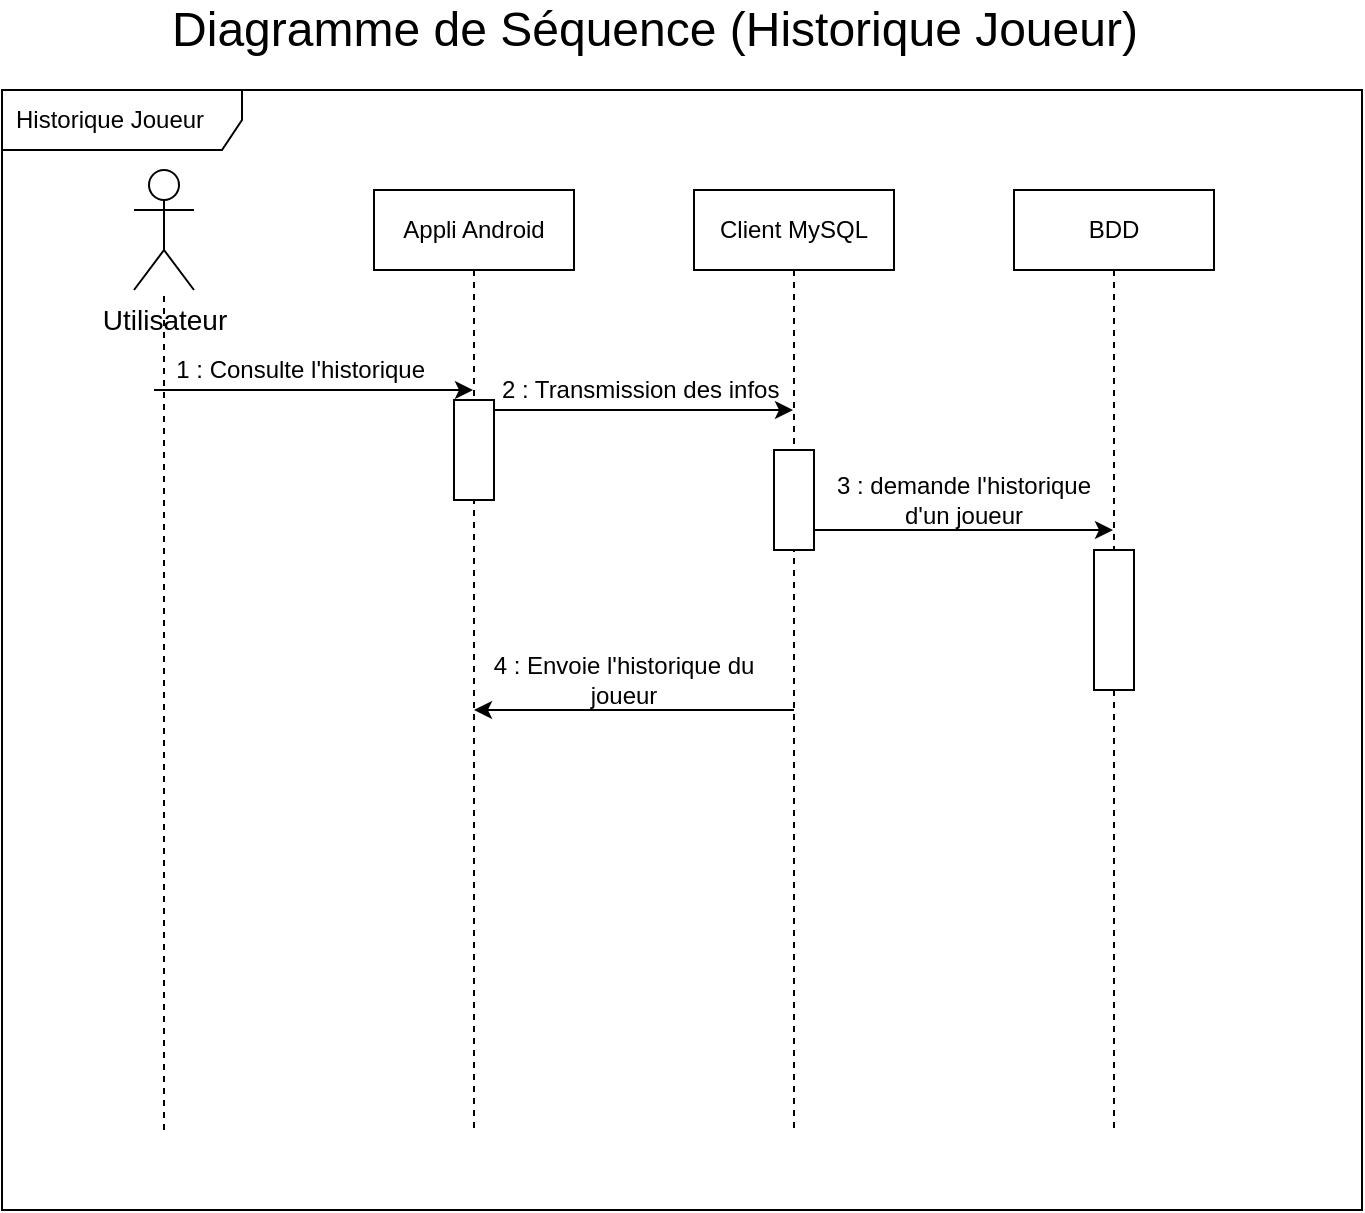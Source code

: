 <mxfile version="16.5.1" type="device"><diagram id="XPQxdxaYXdD7KTEu_c_E" name="Page-1"><mxGraphModel dx="1038" dy="641" grid="1" gridSize="10" guides="1" tooltips="1" connect="1" arrows="1" fold="1" page="1" pageScale="1" pageWidth="827" pageHeight="1169" math="0" shadow="0"><root><mxCell id="0"/><mxCell id="1" parent="0"/><mxCell id="xaR4I5Qfjbyw3YZblDkU-1" value="Historique Joueur" style="shape=umlFrame;whiteSpace=wrap;html=1;width=120;height=30;boundedLbl=1;verticalAlign=middle;align=left;spacingLeft=5;" parent="1" vertex="1"><mxGeometry x="74" y="80" width="680" height="560" as="geometry"/></mxCell><mxCell id="xaR4I5Qfjbyw3YZblDkU-4" value="Appli Android" style="shape=umlLifeline;perimeter=lifelinePerimeter;whiteSpace=wrap;html=1;container=1;collapsible=0;recursiveResize=0;outlineConnect=0;" parent="1" vertex="1"><mxGeometry x="260" y="130" width="100" height="470" as="geometry"/></mxCell><mxCell id="xaR4I5Qfjbyw3YZblDkU-9" value="" style="rounded=0;whiteSpace=wrap;html=1;fontSize=14;" parent="xaR4I5Qfjbyw3YZblDkU-4" vertex="1"><mxGeometry x="40" y="105" width="20" height="50" as="geometry"/></mxCell><mxCell id="xaR4I5Qfjbyw3YZblDkU-6" value="Client MySQL" style="shape=umlLifeline;perimeter=lifelinePerimeter;whiteSpace=wrap;html=1;container=1;collapsible=0;recursiveResize=0;outlineConnect=0;" parent="1" vertex="1"><mxGeometry x="420" y="130" width="100" height="470" as="geometry"/></mxCell><mxCell id="xaR4I5Qfjbyw3YZblDkU-10" value="" style="rounded=0;whiteSpace=wrap;html=1;fontSize=14;" parent="xaR4I5Qfjbyw3YZblDkU-6" vertex="1"><mxGeometry x="40" y="130" width="20" height="50" as="geometry"/></mxCell><mxCell id="xaR4I5Qfjbyw3YZblDkU-7" value="BDD" style="shape=umlLifeline;perimeter=lifelinePerimeter;whiteSpace=wrap;html=1;container=1;collapsible=0;recursiveResize=0;outlineConnect=0;" parent="1" vertex="1"><mxGeometry x="580" y="130" width="100" height="470" as="geometry"/></mxCell><mxCell id="xaR4I5Qfjbyw3YZblDkU-12" value="" style="rounded=0;whiteSpace=wrap;html=1;fontSize=14;" parent="xaR4I5Qfjbyw3YZblDkU-7" vertex="1"><mxGeometry x="40" y="180" width="20" height="70" as="geometry"/></mxCell><mxCell id="xaR4I5Qfjbyw3YZblDkU-8" value="&lt;font style=&quot;font-size: 24px&quot;&gt;Diagramme de Séquence (Historique Joueur)&lt;/font&gt;" style="text;html=1;resizable=0;autosize=1;align=center;verticalAlign=middle;points=[];fillColor=none;strokeColor=none;rounded=0;" parent="1" vertex="1"><mxGeometry x="150" y="40" width="500" height="20" as="geometry"/></mxCell><mxCell id="xaR4I5Qfjbyw3YZblDkU-3" value="&lt;span style=&quot;font-size: 14px&quot;&gt;Utilisateur&lt;/span&gt;" style="shape=umlActor;verticalLabelPosition=bottom;verticalAlign=top;html=1;" parent="1" vertex="1"><mxGeometry x="140" y="120" width="30" height="60" as="geometry"/></mxCell><mxCell id="Lc1zqaqdC_trvTHzKN6Z-6" value="" style="endArrow=none;dashed=1;html=1;rounded=0;startArrow=none;" parent="1" target="xaR4I5Qfjbyw3YZblDkU-3" edge="1"><mxGeometry width="50" height="50" relative="1" as="geometry"><mxPoint x="155" y="600" as="sourcePoint"/><mxPoint x="210" y="400" as="targetPoint"/></mxGeometry></mxCell><mxCell id="Lc1zqaqdC_trvTHzKN6Z-10" value="" style="endArrow=classic;html=1;rounded=0;" parent="1" target="xaR4I5Qfjbyw3YZblDkU-4" edge="1"><mxGeometry width="50" height="50" relative="1" as="geometry"><mxPoint x="150" y="230" as="sourcePoint"/><mxPoint x="440" y="310" as="targetPoint"/><Array as="points"><mxPoint x="200" y="230"/></Array></mxGeometry></mxCell><mxCell id="Lc1zqaqdC_trvTHzKN6Z-13" value="&amp;nbsp; 1 : Consulte l'historique" style="text;html=1;strokeColor=none;fillColor=none;align=center;verticalAlign=middle;whiteSpace=wrap;rounded=0;" parent="1" vertex="1"><mxGeometry x="150" y="210" width="140" height="20" as="geometry"/></mxCell><mxCell id="Lc1zqaqdC_trvTHzKN6Z-14" value="" style="endArrow=classic;html=1;rounded=0;" parent="1" edge="1"><mxGeometry width="50" height="50" relative="1" as="geometry"><mxPoint x="320" y="240" as="sourcePoint"/><mxPoint x="469.5" y="240" as="targetPoint"/></mxGeometry></mxCell><mxCell id="Lc1zqaqdC_trvTHzKN6Z-21" value="2 : Transmission des infos&amp;nbsp;" style="text;html=1;strokeColor=none;fillColor=none;align=center;verticalAlign=middle;whiteSpace=wrap;rounded=0;" parent="1" vertex="1"><mxGeometry x="310" y="220" width="170" height="20" as="geometry"/></mxCell><mxCell id="Lc1zqaqdC_trvTHzKN6Z-25" value="3 : demande l'historique d'un joueur" style="text;html=1;strokeColor=none;fillColor=none;align=center;verticalAlign=middle;whiteSpace=wrap;rounded=0;" parent="1" vertex="1"><mxGeometry x="480" y="270" width="150" height="30" as="geometry"/></mxCell><mxCell id="Lc1zqaqdC_trvTHzKN6Z-30" value="4 : Envoie l'historique du joueur" style="text;html=1;strokeColor=none;fillColor=none;align=center;verticalAlign=middle;whiteSpace=wrap;rounded=0;fontFamily=Helvetica;fontSize=12;fontColor=default;" parent="1" vertex="1"><mxGeometry x="310" y="360" width="150" height="30" as="geometry"/></mxCell><mxCell id="Lc1zqaqdC_trvTHzKN6Z-19" value="" style="endArrow=classic;html=1;rounded=0;" parent="1" edge="1"><mxGeometry width="50" height="50" relative="1" as="geometry"><mxPoint x="480" y="300" as="sourcePoint"/><mxPoint x="629.5" y="300" as="targetPoint"/></mxGeometry></mxCell><mxCell id="Lc1zqaqdC_trvTHzKN6Z-27" value="" style="endArrow=classic;html=1;rounded=0;" parent="1" edge="1"><mxGeometry width="50" height="50" relative="1" as="geometry"><mxPoint x="470" y="390" as="sourcePoint"/><mxPoint x="310" y="390" as="targetPoint"/><Array as="points"><mxPoint x="420.5" y="390"/></Array></mxGeometry></mxCell></root></mxGraphModel></diagram></mxfile>